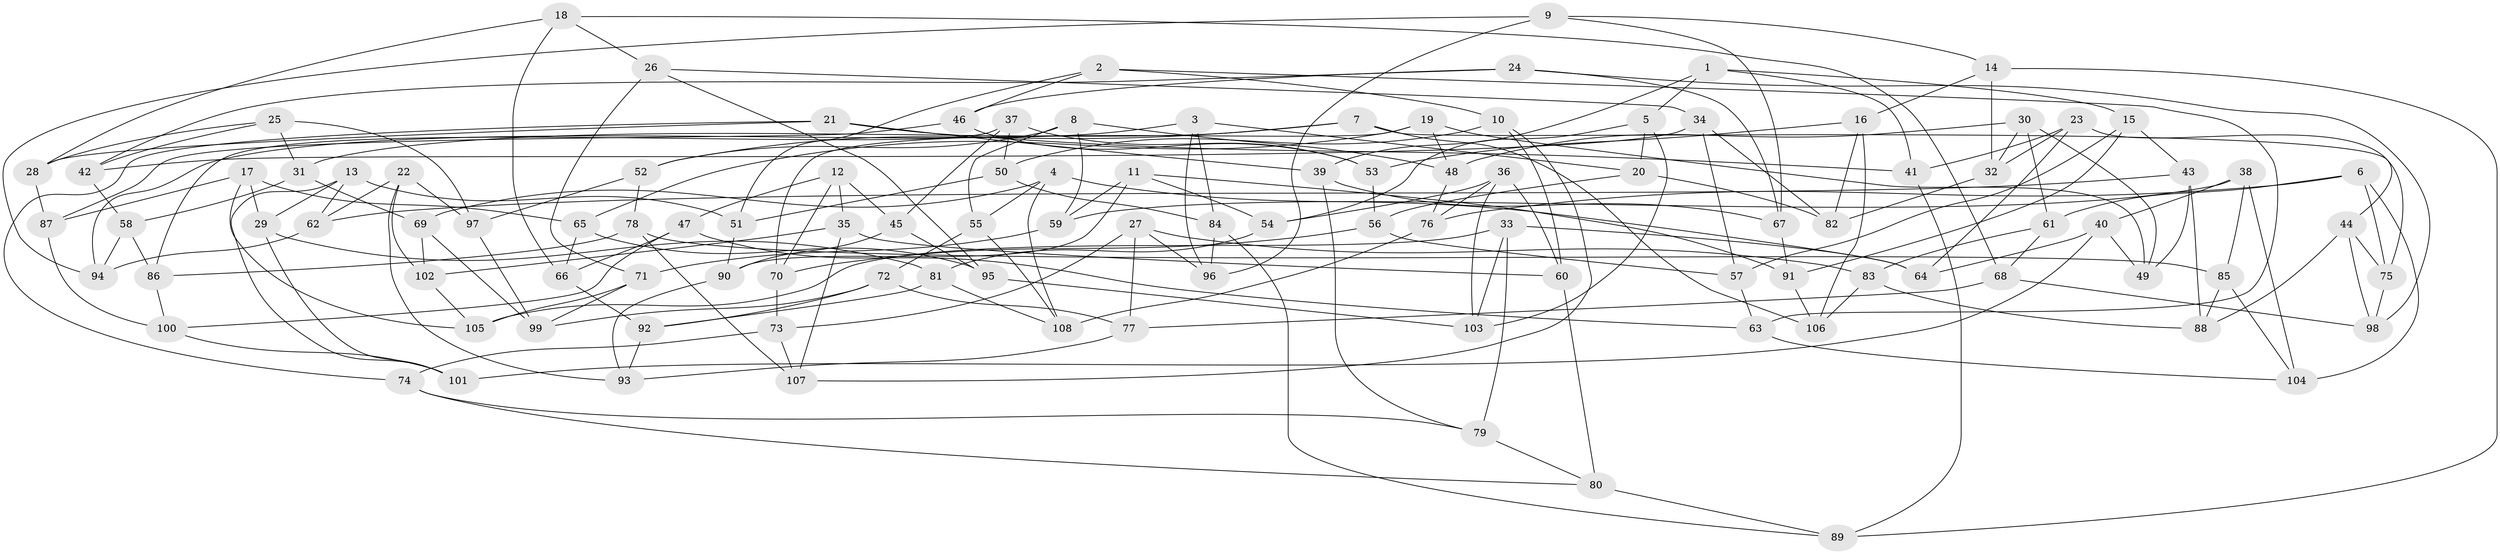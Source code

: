 // Generated by graph-tools (version 1.1) at 2025/50/03/09/25 03:50:55]
// undirected, 108 vertices, 216 edges
graph export_dot {
graph [start="1"]
  node [color=gray90,style=filled];
  1;
  2;
  3;
  4;
  5;
  6;
  7;
  8;
  9;
  10;
  11;
  12;
  13;
  14;
  15;
  16;
  17;
  18;
  19;
  20;
  21;
  22;
  23;
  24;
  25;
  26;
  27;
  28;
  29;
  30;
  31;
  32;
  33;
  34;
  35;
  36;
  37;
  38;
  39;
  40;
  41;
  42;
  43;
  44;
  45;
  46;
  47;
  48;
  49;
  50;
  51;
  52;
  53;
  54;
  55;
  56;
  57;
  58;
  59;
  60;
  61;
  62;
  63;
  64;
  65;
  66;
  67;
  68;
  69;
  70;
  71;
  72;
  73;
  74;
  75;
  76;
  77;
  78;
  79;
  80;
  81;
  82;
  83;
  84;
  85;
  86;
  87;
  88;
  89;
  90;
  91;
  92;
  93;
  94;
  95;
  96;
  97;
  98;
  99;
  100;
  101;
  102;
  103;
  104;
  105;
  106;
  107;
  108;
  1 -- 15;
  1 -- 41;
  1 -- 39;
  1 -- 5;
  2 -- 51;
  2 -- 46;
  2 -- 10;
  2 -- 63;
  3 -- 96;
  3 -- 84;
  3 -- 20;
  3 -- 94;
  4 -- 64;
  4 -- 108;
  4 -- 69;
  4 -- 55;
  5 -- 20;
  5 -- 103;
  5 -- 54;
  6 -- 76;
  6 -- 104;
  6 -- 61;
  6 -- 75;
  7 -- 52;
  7 -- 75;
  7 -- 106;
  7 -- 31;
  8 -- 55;
  8 -- 48;
  8 -- 52;
  8 -- 59;
  9 -- 67;
  9 -- 96;
  9 -- 94;
  9 -- 14;
  10 -- 50;
  10 -- 107;
  10 -- 60;
  11 -- 91;
  11 -- 54;
  11 -- 59;
  11 -- 90;
  12 -- 70;
  12 -- 35;
  12 -- 47;
  12 -- 45;
  13 -- 51;
  13 -- 29;
  13 -- 101;
  13 -- 62;
  14 -- 32;
  14 -- 89;
  14 -- 16;
  15 -- 43;
  15 -- 57;
  15 -- 91;
  16 -- 106;
  16 -- 82;
  16 -- 53;
  17 -- 87;
  17 -- 105;
  17 -- 65;
  17 -- 29;
  18 -- 66;
  18 -- 26;
  18 -- 68;
  18 -- 28;
  19 -- 65;
  19 -- 49;
  19 -- 70;
  19 -- 48;
  20 -- 82;
  20 -- 56;
  21 -- 41;
  21 -- 39;
  21 -- 74;
  21 -- 28;
  22 -- 97;
  22 -- 102;
  22 -- 93;
  22 -- 62;
  23 -- 41;
  23 -- 44;
  23 -- 32;
  23 -- 64;
  24 -- 98;
  24 -- 46;
  24 -- 67;
  24 -- 42;
  25 -- 42;
  25 -- 97;
  25 -- 31;
  25 -- 28;
  26 -- 34;
  26 -- 71;
  26 -- 95;
  27 -- 96;
  27 -- 77;
  27 -- 83;
  27 -- 73;
  28 -- 87;
  29 -- 101;
  29 -- 81;
  30 -- 49;
  30 -- 61;
  30 -- 32;
  30 -- 48;
  31 -- 58;
  31 -- 69;
  32 -- 82;
  33 -- 105;
  33 -- 64;
  33 -- 79;
  33 -- 103;
  34 -- 57;
  34 -- 82;
  34 -- 42;
  35 -- 102;
  35 -- 60;
  35 -- 107;
  36 -- 60;
  36 -- 54;
  36 -- 76;
  36 -- 103;
  37 -- 53;
  37 -- 45;
  37 -- 50;
  37 -- 86;
  38 -- 59;
  38 -- 40;
  38 -- 85;
  38 -- 104;
  39 -- 67;
  39 -- 79;
  40 -- 64;
  40 -- 49;
  40 -- 101;
  41 -- 89;
  42 -- 58;
  43 -- 62;
  43 -- 88;
  43 -- 49;
  44 -- 75;
  44 -- 88;
  44 -- 98;
  45 -- 90;
  45 -- 95;
  46 -- 87;
  46 -- 53;
  47 -- 66;
  47 -- 63;
  47 -- 100;
  48 -- 76;
  50 -- 51;
  50 -- 84;
  51 -- 90;
  52 -- 78;
  52 -- 97;
  53 -- 56;
  54 -- 81;
  55 -- 72;
  55 -- 108;
  56 -- 57;
  56 -- 70;
  57 -- 63;
  58 -- 94;
  58 -- 86;
  59 -- 71;
  60 -- 80;
  61 -- 83;
  61 -- 68;
  62 -- 94;
  63 -- 104;
  65 -- 95;
  65 -- 66;
  66 -- 92;
  67 -- 91;
  68 -- 77;
  68 -- 98;
  69 -- 99;
  69 -- 102;
  70 -- 73;
  71 -- 105;
  71 -- 99;
  72 -- 77;
  72 -- 92;
  72 -- 99;
  73 -- 107;
  73 -- 74;
  74 -- 80;
  74 -- 79;
  75 -- 98;
  76 -- 108;
  77 -- 93;
  78 -- 107;
  78 -- 86;
  78 -- 85;
  79 -- 80;
  80 -- 89;
  81 -- 92;
  81 -- 108;
  83 -- 106;
  83 -- 88;
  84 -- 96;
  84 -- 89;
  85 -- 88;
  85 -- 104;
  86 -- 100;
  87 -- 100;
  90 -- 93;
  91 -- 106;
  92 -- 93;
  95 -- 103;
  97 -- 99;
  100 -- 101;
  102 -- 105;
}
